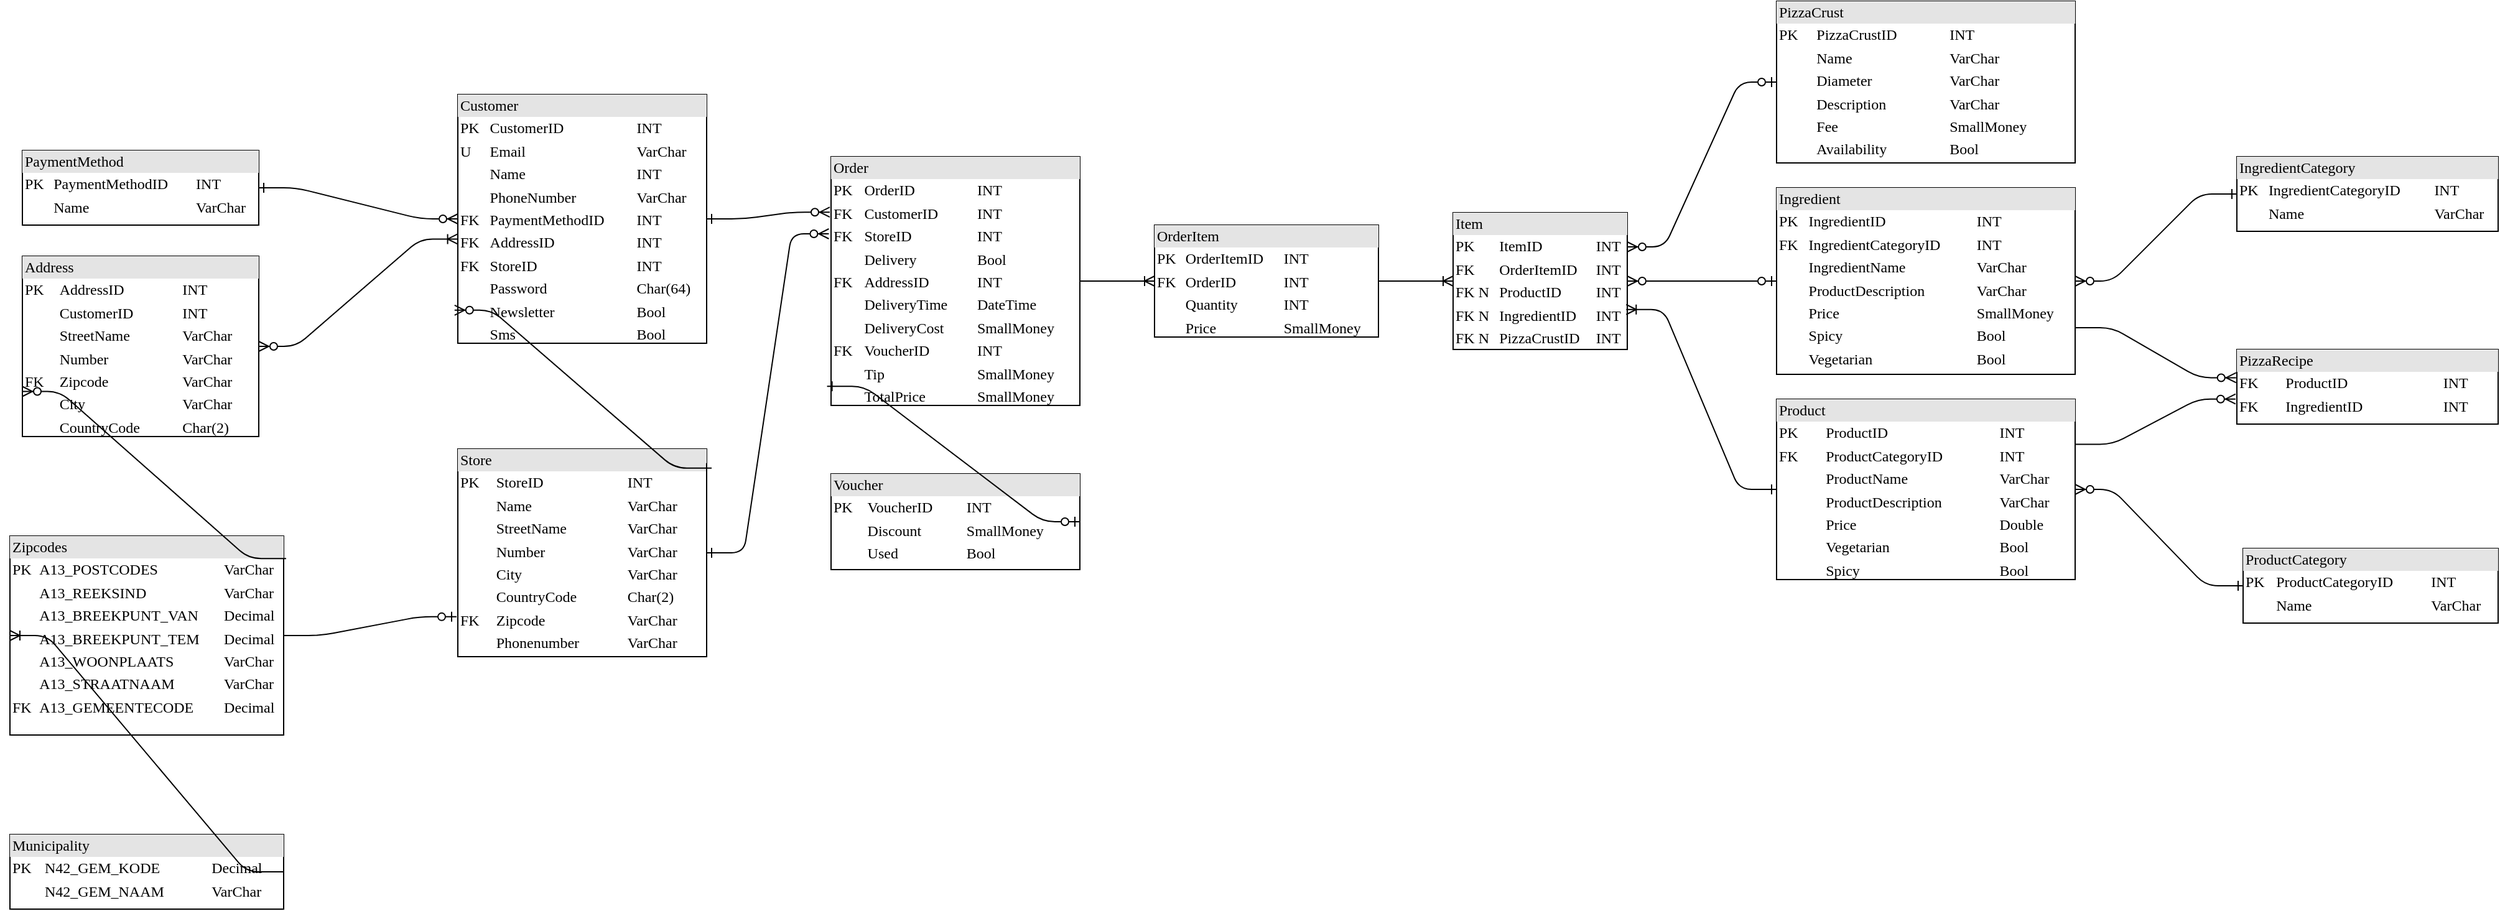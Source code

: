<mxfile version="13.6.9" type="github">
  <diagram name="Page-1" id="2ca16b54-16f6-2749-3443-fa8db7711227">
    <mxGraphModel dx="3162" dy="2004" grid="1" gridSize="10" guides="1" tooltips="1" connect="1" arrows="1" fold="1" page="1" pageScale="1" pageWidth="1100" pageHeight="850" background="#ffffff" math="0" shadow="0">
      <root>
        <mxCell id="0" />
        <mxCell id="1" parent="0" />
        <mxCell id="2ed32ef02a7f4228-2" value="&lt;div style=&quot;box-sizing: border-box ; width: 100% ; background: #e4e4e4 ; padding: 2px&quot;&gt;Product&lt;br&gt;&lt;/div&gt;&lt;table style=&quot;width: 100% ; font-size: 1em&quot; cellspacing=&quot;0&quot; cellpadding=&quot;2&quot;&gt;&lt;tbody&gt;&lt;tr&gt;&lt;td&gt;PK&amp;nbsp;&lt;/td&gt;&lt;td&gt;&lt;br&gt;&lt;/td&gt;&lt;td&gt;ProductID&lt;/td&gt;&lt;td&gt;INT&lt;br&gt;&lt;/td&gt;&lt;/tr&gt;&lt;tr&gt;&lt;td&gt;FK&lt;/td&gt;&lt;td&gt;&lt;br&gt;&lt;/td&gt;&lt;td&gt;ProductCategoryID&lt;br&gt;&lt;/td&gt;&lt;td&gt;INT&lt;/td&gt;&lt;/tr&gt;&lt;tr&gt;&lt;td&gt;&lt;br&gt;&lt;/td&gt;&lt;td&gt;&lt;br&gt;&lt;/td&gt;&lt;td&gt;ProductName&lt;br&gt;&lt;/td&gt;&lt;td&gt;VarChar&lt;br&gt;&lt;/td&gt;&lt;/tr&gt;&lt;tr&gt;&lt;td&gt;&lt;br&gt;&lt;/td&gt;&lt;td&gt;&lt;br&gt;&lt;/td&gt;&lt;td&gt;ProductDescription&lt;br&gt;&lt;/td&gt;&lt;td&gt;VarChar&lt;br&gt;&lt;/td&gt;&lt;/tr&gt;&lt;tr&gt;&lt;td&gt;&lt;br&gt;&lt;/td&gt;&lt;td&gt;&lt;br&gt;&lt;/td&gt;&lt;td&gt;Price&lt;br&gt;&lt;/td&gt;&lt;td&gt;Double&lt;/td&gt;&lt;/tr&gt;&lt;tr&gt;&lt;td&gt;&lt;br&gt;&lt;/td&gt;&lt;td&gt;&lt;br&gt;&lt;/td&gt;&lt;td&gt;Vegetarian&lt;br&gt;&lt;/td&gt;&lt;td&gt;Bool&lt;/td&gt;&lt;/tr&gt;&lt;tr&gt;&lt;td&gt;&lt;br&gt;&lt;/td&gt;&lt;td&gt;&lt;br&gt;&lt;/td&gt;&lt;td&gt;Spicy&lt;br&gt;&lt;/td&gt;&lt;td&gt;Bool&lt;br&gt;&lt;/td&gt;&lt;/tr&gt;&lt;/tbody&gt;&lt;/table&gt;" style="verticalAlign=top;align=left;overflow=fill;html=1;rounded=0;shadow=0;comic=0;labelBackgroundColor=none;strokeWidth=1;fontFamily=Verdana;fontSize=12" parent="1" vertex="1">
          <mxGeometry x="440" y="250" width="240" height="145" as="geometry" />
        </mxCell>
        <mxCell id="2ed32ef02a7f4228-3" value="&lt;div style=&quot;box-sizing: border-box ; width: 100% ; background: #e4e4e4 ; padding: 2px&quot;&gt;PizzaCrust&lt;br&gt;&lt;/div&gt;&lt;table style=&quot;width: 100% ; font-size: 1em&quot; cellspacing=&quot;0&quot; cellpadding=&quot;2&quot;&gt;&lt;tbody&gt;&lt;tr&gt;&lt;td&gt;PK&lt;/td&gt;&lt;td&gt;PizzaCrustID&lt;/td&gt;&lt;td&gt;INT&lt;/td&gt;&lt;/tr&gt;&lt;tr&gt;&lt;td&gt;&lt;br&gt;&lt;/td&gt;&lt;td&gt;Name&lt;br&gt;&lt;/td&gt;&lt;td&gt;VarChar&lt;/td&gt;&lt;/tr&gt;&lt;tr&gt;&lt;td&gt;&lt;br&gt;&lt;/td&gt;&lt;td&gt;Diameter&lt;br&gt;&lt;/td&gt;&lt;td&gt;VarChar&lt;/td&gt;&lt;/tr&gt;&lt;tr&gt;&lt;td&gt;&lt;br&gt;&lt;/td&gt;&lt;td&gt;Description&lt;br&gt;&lt;/td&gt;&lt;td&gt;VarChar&lt;/td&gt;&lt;/tr&gt;&lt;tr&gt;&lt;td&gt;&lt;br&gt;&lt;/td&gt;&lt;td&gt;Fee&lt;br&gt;&lt;/td&gt;&lt;td&gt;SmallMoney&lt;/td&gt;&lt;/tr&gt;&lt;tr&gt;&lt;td&gt;&lt;br&gt;&lt;/td&gt;&lt;td&gt;Availability&lt;br&gt;&lt;/td&gt;&lt;td&gt;Bool&lt;/td&gt;&lt;/tr&gt;&lt;/tbody&gt;&lt;/table&gt;" style="verticalAlign=top;align=left;overflow=fill;html=1;rounded=0;shadow=0;comic=0;labelBackgroundColor=none;strokeWidth=1;fontFamily=Verdana;fontSize=12" parent="1" vertex="1">
          <mxGeometry x="440" y="-70" width="240" height="130" as="geometry" />
        </mxCell>
        <mxCell id="2ed32ef02a7f4228-5" value="&lt;div style=&quot;box-sizing: border-box ; width: 100% ; background: #e4e4e4 ; padding: 2px&quot;&gt;Store&lt;br&gt;&lt;/div&gt;&lt;table style=&quot;width: 100% ; font-size: 1em&quot; cellspacing=&quot;0&quot; cellpadding=&quot;2&quot;&gt;&lt;tbody&gt;&lt;tr&gt;&lt;td&gt;PK&lt;/td&gt;&lt;td&gt;StoreID&lt;br&gt;&lt;/td&gt;&lt;td&gt;INT&lt;/td&gt;&lt;/tr&gt;&lt;tr&gt;&lt;td&gt;&lt;br&gt;&lt;/td&gt;&lt;td&gt;Name&lt;br&gt;&lt;/td&gt;&lt;td&gt;VarChar&lt;/td&gt;&lt;/tr&gt;&lt;tr&gt;&lt;td&gt;&lt;br&gt;&lt;/td&gt;&lt;td&gt;StreetName&lt;br&gt;&lt;/td&gt;&lt;td&gt;VarChar&lt;/td&gt;&lt;/tr&gt;&lt;tr&gt;&lt;td&gt;&lt;br&gt;&lt;/td&gt;&lt;td&gt;Number&lt;br&gt;&lt;/td&gt;&lt;td&gt;VarChar&lt;/td&gt;&lt;/tr&gt;&lt;tr&gt;&lt;td&gt;&lt;br&gt;&lt;/td&gt;&lt;td&gt;City&lt;br&gt;&lt;/td&gt;&lt;td&gt;VarChar&lt;/td&gt;&lt;/tr&gt;&lt;tr&gt;&lt;td&gt;&lt;br&gt;&lt;/td&gt;&lt;td&gt;CountryCode&lt;br&gt;&lt;/td&gt;&lt;td&gt;Char(2)&lt;/td&gt;&lt;/tr&gt;&lt;tr&gt;&lt;td&gt;FK&lt;/td&gt;&lt;td&gt;Zipcode&lt;br&gt;&lt;/td&gt;&lt;td&gt;VarChar&lt;/td&gt;&lt;/tr&gt;&lt;tr&gt;&lt;td&gt;&lt;br&gt;&lt;/td&gt;&lt;td&gt;Phonenumber&lt;br&gt;&lt;/td&gt;&lt;td&gt;VarChar&lt;/td&gt;&lt;/tr&gt;&lt;/tbody&gt;&lt;/table&gt;" style="verticalAlign=top;align=left;overflow=fill;html=1;rounded=0;shadow=0;comic=0;labelBackgroundColor=none;strokeWidth=1;fontFamily=Verdana;fontSize=12" parent="1" vertex="1">
          <mxGeometry x="-620" y="290" width="200" height="167" as="geometry" />
        </mxCell>
        <mxCell id="2ed32ef02a7f4228-8" value="&lt;div style=&quot;box-sizing: border-box ; width: 100% ; background: #e4e4e4 ; padding: 2px&quot;&gt;Ingredient&lt;br&gt;&lt;/div&gt;&lt;table style=&quot;width: 100% ; font-size: 1em&quot; cellspacing=&quot;0&quot; cellpadding=&quot;2&quot;&gt;&lt;tbody&gt;&lt;tr&gt;&lt;td&gt;PK&lt;/td&gt;&lt;td&gt;IngredientID&lt;/td&gt;&lt;td&gt;INT&lt;/td&gt;&lt;/tr&gt;&lt;tr&gt;&lt;td&gt;FK&lt;/td&gt;&lt;td&gt;IngredientCategoryID&lt;br&gt;&lt;/td&gt;&lt;td&gt;INT&lt;/td&gt;&lt;/tr&gt;&lt;tr&gt;&lt;td&gt;&lt;br&gt;&lt;/td&gt;&lt;td&gt;IngredientName&lt;br&gt;&lt;/td&gt;&lt;td&gt;VarChar&lt;/td&gt;&lt;/tr&gt;&lt;tr&gt;&lt;td&gt;&lt;br&gt;&lt;/td&gt;&lt;td&gt;ProductDescription&lt;br&gt;&lt;/td&gt;&lt;td&gt;VarChar&lt;/td&gt;&lt;/tr&gt;&lt;tr&gt;&lt;td&gt;&lt;br&gt;&lt;/td&gt;&lt;td&gt;Price&lt;br&gt;&lt;/td&gt;&lt;td&gt;SmallMoney&lt;/td&gt;&lt;/tr&gt;&lt;tr&gt;&lt;td&gt;&lt;br&gt;&lt;/td&gt;&lt;td&gt;Spicy&lt;br&gt;&lt;/td&gt;&lt;td&gt;Bool&lt;/td&gt;&lt;/tr&gt;&lt;tr&gt;&lt;td&gt;&lt;br&gt;&lt;/td&gt;&lt;td&gt;Vegetarian&lt;br&gt;&lt;/td&gt;&lt;td&gt;Bool&lt;/td&gt;&lt;/tr&gt;&lt;tr&gt;&lt;td&gt;&lt;br&gt;&lt;/td&gt;&lt;td&gt;&lt;br&gt;&lt;/td&gt;&lt;td&gt;&lt;br&gt;&lt;/td&gt;&lt;/tr&gt;&lt;tr&gt;&lt;td&gt;&lt;br&gt;&lt;/td&gt;&lt;td&gt;&lt;br&gt;&lt;/td&gt;&lt;td&gt;&lt;br&gt;&lt;/td&gt;&lt;/tr&gt;&lt;tr&gt;&lt;td&gt;&lt;br&gt;&lt;/td&gt;&lt;td&gt;&lt;br&gt;&lt;/td&gt;&lt;td&gt;&lt;br&gt;&lt;/td&gt;&lt;/tr&gt;&lt;/tbody&gt;&lt;/table&gt;" style="verticalAlign=top;align=left;overflow=fill;html=1;rounded=0;shadow=0;comic=0;labelBackgroundColor=none;strokeWidth=1;fontFamily=Verdana;fontSize=12" parent="1" vertex="1">
          <mxGeometry x="440" y="80" width="240" height="150" as="geometry" />
        </mxCell>
        <mxCell id="2ed32ef02a7f4228-10" value="&lt;div style=&quot;box-sizing: border-box ; width: 100% ; background: #e4e4e4 ; padding: 2px&quot;&gt;Zipcodes&lt;br&gt;&lt;/div&gt;&lt;table style=&quot;width: 100% ; font-size: 1em&quot; cellspacing=&quot;0&quot; cellpadding=&quot;2&quot;&gt;&lt;tbody&gt;&lt;tr&gt;&lt;td&gt;PK&lt;/td&gt;&lt;td&gt;A13_POSTCODES&lt;br&gt;&lt;/td&gt;&lt;td&gt;VarChar&lt;/td&gt;&lt;/tr&gt;&lt;tr&gt;&lt;td&gt;&lt;br&gt;&lt;/td&gt;&lt;td&gt;A13_REEKSIND&lt;br&gt;&lt;/td&gt;&lt;td&gt;VarChar&lt;br&gt;&lt;/td&gt;&lt;/tr&gt;&lt;tr&gt;&lt;td&gt;&lt;br&gt;&lt;/td&gt;&lt;td&gt;A13_BREEKPUNT_VAN&lt;br&gt;&lt;/td&gt;&lt;td&gt;Decimal&lt;br&gt;&lt;/td&gt;&lt;/tr&gt;&lt;tr&gt;&lt;td&gt;&lt;br&gt;&lt;/td&gt;&lt;td&gt;A13_BREEKPUNT_TEM&lt;br&gt;&lt;/td&gt;&lt;td&gt;Decimal&lt;br&gt;&lt;/td&gt;&lt;/tr&gt;&lt;tr&gt;&lt;td&gt;&lt;br&gt;&lt;/td&gt;&lt;td&gt;A13_WOONPLAATS&lt;br&gt;&lt;/td&gt;&lt;td&gt;VarChar&lt;br&gt;&lt;/td&gt;&lt;/tr&gt;&lt;tr&gt;&lt;td&gt;&lt;br&gt;&lt;/td&gt;&lt;td&gt;A13_STRAATNAAM&lt;br&gt;&lt;/td&gt;&lt;td&gt;VarChar&lt;br&gt;&lt;/td&gt;&lt;/tr&gt;&lt;tr&gt;&lt;td&gt;FK&lt;/td&gt;&lt;td&gt;A13_GEMEENTECODE&lt;br&gt;&lt;/td&gt;&lt;td&gt;Decimal&lt;/td&gt;&lt;/tr&gt;&lt;tr&gt;&lt;td&gt;&lt;br&gt;&lt;/td&gt;&lt;td&gt;&lt;br&gt;&lt;/td&gt;&lt;td&gt;&lt;br&gt;&lt;/td&gt;&lt;/tr&gt;&lt;tr&gt;&lt;td&gt;&lt;br&gt;&lt;/td&gt;&lt;td&gt;&lt;br&gt;&lt;/td&gt;&lt;td&gt;&lt;br&gt;&lt;/td&gt;&lt;/tr&gt;&lt;tr&gt;&lt;td&gt;&lt;br&gt;&lt;/td&gt;&lt;td&gt;&lt;br&gt;&lt;/td&gt;&lt;td&gt;&lt;br&gt;&lt;/td&gt;&lt;/tr&gt;&lt;tr&gt;&lt;td&gt;&lt;br&gt;&lt;/td&gt;&lt;td&gt;&lt;br&gt;&lt;/td&gt;&lt;td&gt;&lt;br&gt;&lt;/td&gt;&lt;/tr&gt;&lt;tr&gt;&lt;td&gt;&lt;br&gt;&lt;/td&gt;&lt;td&gt;&lt;br&gt;&lt;/td&gt;&lt;td&gt;&lt;br&gt;&lt;/td&gt;&lt;/tr&gt;&lt;/tbody&gt;&lt;/table&gt;" style="verticalAlign=top;align=left;overflow=fill;html=1;rounded=0;shadow=0;comic=0;labelBackgroundColor=none;strokeWidth=1;fontFamily=Verdana;fontSize=12" parent="1" vertex="1">
          <mxGeometry x="-980" y="360" width="220" height="160" as="geometry" />
        </mxCell>
        <mxCell id="2ed32ef02a7f4228-11" value="&lt;div style=&quot;box-sizing: border-box ; width: 100% ; background: #e4e4e4 ; padding: 2px&quot;&gt;Municipality&lt;br&gt;&lt;/div&gt;&lt;table style=&quot;width: 100% ; font-size: 1em&quot; cellspacing=&quot;0&quot; cellpadding=&quot;2&quot;&gt;&lt;tbody&gt;&lt;tr&gt;&lt;td&gt;PK&lt;/td&gt;&lt;td&gt;N42_GEM_KODE&lt;br&gt;&lt;/td&gt;&lt;td&gt;Decimal&lt;br&gt;&lt;/td&gt;&lt;/tr&gt;&lt;tr&gt;&lt;td&gt;&lt;br&gt;&lt;/td&gt;&lt;td&gt;N42_GEM_NAAM&lt;br&gt;&lt;/td&gt;&lt;td&gt;VarChar&lt;/td&gt;&lt;/tr&gt;&lt;tr&gt;&lt;td&gt;&lt;br&gt;&lt;/td&gt;&lt;td&gt;&lt;br&gt;&lt;/td&gt;&lt;td&gt;&lt;br&gt;&lt;/td&gt;&lt;/tr&gt;&lt;/tbody&gt;&lt;/table&gt;" style="verticalAlign=top;align=left;overflow=fill;html=1;rounded=0;shadow=0;comic=0;labelBackgroundColor=none;strokeWidth=1;fontFamily=Verdana;fontSize=12" parent="1" vertex="1">
          <mxGeometry x="-980" y="600" width="220" height="60" as="geometry" />
        </mxCell>
        <mxCell id="y2381WITxYUz7QJ1ljLC-3" value="&lt;div style=&quot;box-sizing: border-box ; width: 100% ; background: #e4e4e4 ; padding: 2px&quot;&gt;ProductCategory&lt;br&gt;&lt;/div&gt;&lt;table style=&quot;width: 100% ; font-size: 1em&quot; cellspacing=&quot;0&quot; cellpadding=&quot;2&quot;&gt;&lt;tbody&gt;&lt;tr&gt;&lt;td&gt;PK&lt;/td&gt;&lt;td&gt;ProductCategoryID&lt;br&gt;&lt;/td&gt;&lt;td&gt;INT&lt;/td&gt;&lt;/tr&gt;&lt;tr&gt;&lt;td&gt;&lt;/td&gt;&lt;td&gt;Name&lt;br&gt;&lt;/td&gt;&lt;td&gt;VarChar&lt;/td&gt;&lt;/tr&gt;&lt;/tbody&gt;&lt;/table&gt;" style="verticalAlign=top;align=left;overflow=fill;html=1;rounded=0;shadow=0;comic=0;labelBackgroundColor=none;strokeWidth=1;fontFamily=Verdana;fontSize=12" vertex="1" parent="1">
          <mxGeometry x="815" y="370" width="205" height="60" as="geometry" />
        </mxCell>
        <mxCell id="y2381WITxYUz7QJ1ljLC-4" style="edgeStyle=orthogonalEdgeStyle;rounded=0;orthogonalLoop=1;jettySize=auto;html=1;exitX=0.5;exitY=1;exitDx=0;exitDy=0;" edge="1" parent="1" source="y2381WITxYUz7QJ1ljLC-3" target="y2381WITxYUz7QJ1ljLC-3">
          <mxGeometry relative="1" as="geometry" />
        </mxCell>
        <mxCell id="y2381WITxYUz7QJ1ljLC-5" style="edgeStyle=orthogonalEdgeStyle;rounded=0;orthogonalLoop=1;jettySize=auto;html=1;exitX=0.5;exitY=1;exitDx=0;exitDy=0;" edge="1" parent="1" source="2ed32ef02a7f4228-2" target="2ed32ef02a7f4228-2">
          <mxGeometry relative="1" as="geometry" />
        </mxCell>
        <mxCell id="y2381WITxYUz7QJ1ljLC-6" value="&lt;div style=&quot;box-sizing: border-box ; width: 100% ; background: #e4e4e4 ; padding: 2px&quot;&gt;IngredientCategory&lt;br&gt;&lt;/div&gt;&lt;table style=&quot;width: 100% ; font-size: 1em&quot; cellspacing=&quot;0&quot; cellpadding=&quot;2&quot;&gt;&lt;tbody&gt;&lt;tr&gt;&lt;td&gt;PK&lt;/td&gt;&lt;td&gt;IngredientCategoryID&lt;br&gt;&lt;/td&gt;&lt;td&gt;INT&lt;/td&gt;&lt;/tr&gt;&lt;tr&gt;&lt;td&gt;&lt;br&gt;&lt;/td&gt;&lt;td&gt;Name&lt;br&gt;&lt;/td&gt;&lt;td&gt;VarChar&lt;/td&gt;&lt;/tr&gt;&lt;/tbody&gt;&lt;/table&gt;" style="verticalAlign=top;align=left;overflow=fill;html=1;rounded=0;shadow=0;comic=0;labelBackgroundColor=none;strokeWidth=1;fontFamily=Verdana;fontSize=12" vertex="1" parent="1">
          <mxGeometry x="810" y="55" width="210" height="60" as="geometry" />
        </mxCell>
        <mxCell id="y2381WITxYUz7QJ1ljLC-7" value="&lt;div style=&quot;box-sizing: border-box ; width: 100% ; background: #e4e4e4 ; padding: 2px&quot;&gt;PizzaRecipe&lt;br&gt;&lt;/div&gt;&lt;table style=&quot;width: 100% ; font-size: 1em&quot; cellspacing=&quot;0&quot; cellpadding=&quot;2&quot;&gt;&lt;tbody&gt;&lt;tr&gt;&lt;td&gt;FK&lt;/td&gt;&lt;td&gt;ProductID&lt;br&gt;&lt;/td&gt;&lt;td&gt;INT&lt;/td&gt;&lt;/tr&gt;&lt;tr&gt;&lt;td&gt;FK&lt;/td&gt;&lt;td&gt;IngredientID&lt;br&gt;&lt;/td&gt;&lt;td&gt;INT&lt;/td&gt;&lt;/tr&gt;&lt;/tbody&gt;&lt;/table&gt;" style="verticalAlign=top;align=left;overflow=fill;html=1;rounded=0;shadow=0;comic=0;labelBackgroundColor=none;strokeWidth=1;fontFamily=Verdana;fontSize=12" vertex="1" parent="1">
          <mxGeometry x="810" y="210" width="210" height="60" as="geometry" />
        </mxCell>
        <mxCell id="y2381WITxYUz7QJ1ljLC-9" value="&lt;div style=&quot;box-sizing: border-box ; width: 100% ; background: #e4e4e4 ; padding: 2px&quot;&gt;OrderItem&lt;br&gt;&lt;/div&gt;&lt;table style=&quot;width: 100% ; font-size: 1em&quot; cellspacing=&quot;0&quot; cellpadding=&quot;2&quot;&gt;&lt;tbody&gt;&lt;tr&gt;&lt;td&gt;PK&lt;/td&gt;&lt;td&gt;OrderItemID&lt;/td&gt;&lt;td&gt;INT&lt;/td&gt;&lt;/tr&gt;&lt;tr&gt;&lt;td&gt;FK&lt;/td&gt;&lt;td&gt;OrderID&lt;br&gt;&lt;/td&gt;&lt;td&gt;INT&lt;/td&gt;&lt;/tr&gt;&lt;tr&gt;&lt;td&gt;&lt;br&gt;&lt;/td&gt;&lt;td&gt;Quantity&lt;/td&gt;&lt;td&gt;INT&lt;/td&gt;&lt;/tr&gt;&lt;tr&gt;&lt;td&gt;&lt;br&gt;&lt;/td&gt;&lt;td&gt;Price&lt;/td&gt;&lt;td&gt;SmallMoney&lt;/td&gt;&lt;/tr&gt;&lt;/tbody&gt;&lt;/table&gt;" style="verticalAlign=top;align=left;overflow=fill;html=1;rounded=0;shadow=0;comic=0;labelBackgroundColor=none;strokeWidth=1;fontFamily=Verdana;fontSize=12" vertex="1" parent="1">
          <mxGeometry x="-60" y="110" width="180" height="90" as="geometry" />
        </mxCell>
        <mxCell id="y2381WITxYUz7QJ1ljLC-11" value="&lt;div style=&quot;box-sizing: border-box ; width: 100% ; background: #e4e4e4 ; padding: 2px&quot;&gt;Order&lt;br&gt;&lt;/div&gt;&lt;table style=&quot;width: 100% ; font-size: 1em&quot; cellspacing=&quot;0&quot; cellpadding=&quot;2&quot;&gt;&lt;tbody&gt;&lt;tr&gt;&lt;td&gt;PK&lt;/td&gt;&lt;td&gt;OrderID&lt;br&gt;&lt;/td&gt;&lt;td&gt;INT&lt;/td&gt;&lt;/tr&gt;&lt;tr&gt;&lt;td&gt;FK&lt;/td&gt;&lt;td&gt;CustomerID&lt;br&gt;&lt;/td&gt;&lt;td&gt;INT&lt;/td&gt;&lt;/tr&gt;&lt;tr&gt;&lt;td&gt;FK&lt;/td&gt;&lt;td&gt;StoreID&lt;/td&gt;&lt;td&gt;INT&lt;/td&gt;&lt;/tr&gt;&lt;tr&gt;&lt;td&gt;&lt;br&gt;&lt;/td&gt;&lt;td&gt;Delivery&lt;/td&gt;&lt;td&gt;Bool&lt;/td&gt;&lt;/tr&gt;&lt;tr&gt;&lt;td&gt;FK&lt;/td&gt;&lt;td&gt;AddressID&lt;/td&gt;&lt;td&gt;INT&lt;/td&gt;&lt;/tr&gt;&lt;tr&gt;&lt;td&gt;&lt;br&gt;&lt;/td&gt;&lt;td&gt;DeliveryTime&lt;/td&gt;&lt;td&gt;DateTime&lt;/td&gt;&lt;/tr&gt;&lt;tr&gt;&lt;td&gt;&lt;br&gt;&lt;/td&gt;&lt;td&gt;DeliveryCost&lt;/td&gt;&lt;td&gt;SmallMoney&lt;/td&gt;&lt;/tr&gt;&lt;tr&gt;&lt;td&gt;FK&lt;/td&gt;&lt;td&gt;VoucherID&lt;/td&gt;&lt;td&gt;INT&lt;/td&gt;&lt;/tr&gt;&lt;tr&gt;&lt;td&gt;&lt;br&gt;&lt;/td&gt;&lt;td&gt;Tip&lt;/td&gt;&lt;td&gt;SmallMoney&lt;br&gt;&lt;/td&gt;&lt;/tr&gt;&lt;tr&gt;&lt;td&gt;&lt;br&gt;&lt;/td&gt;&lt;td&gt;TotalPrice&lt;br&gt;&lt;/td&gt;&lt;td&gt;SmallMoney&lt;br&gt;&lt;/td&gt;&lt;/tr&gt;&lt;/tbody&gt;&lt;/table&gt;" style="verticalAlign=top;align=left;overflow=fill;html=1;rounded=0;shadow=0;comic=0;labelBackgroundColor=none;strokeWidth=1;fontFamily=Verdana;fontSize=12" vertex="1" parent="1">
          <mxGeometry x="-320" y="55" width="200" height="200" as="geometry" />
        </mxCell>
        <mxCell id="y2381WITxYUz7QJ1ljLC-12" value="&lt;div style=&quot;box-sizing: border-box ; width: 100% ; background: #e4e4e4 ; padding: 2px&quot;&gt;Customer&lt;br&gt;&lt;/div&gt;&lt;table style=&quot;width: 100% ; font-size: 1em&quot; cellspacing=&quot;0&quot; cellpadding=&quot;2&quot;&gt;&lt;tbody&gt;&lt;tr&gt;&lt;td&gt;PK&lt;/td&gt;&lt;td&gt;CustomerID&lt;br&gt;&lt;/td&gt;&lt;td&gt;INT&lt;/td&gt;&lt;/tr&gt;&lt;tr&gt;&lt;td&gt;U&lt;/td&gt;&lt;td&gt;Email&lt;br&gt;&lt;/td&gt;&lt;td&gt;VarChar&lt;/td&gt;&lt;/tr&gt;&lt;tr&gt;&lt;td&gt;&lt;br&gt;&lt;/td&gt;&lt;td&gt;Name&lt;/td&gt;&lt;td&gt;INT&lt;/td&gt;&lt;/tr&gt;&lt;tr&gt;&lt;td&gt;&lt;br&gt;&lt;/td&gt;&lt;td&gt;PhoneNumber&lt;/td&gt;&lt;td&gt;VarChar&lt;/td&gt;&lt;/tr&gt;&lt;tr&gt;&lt;td&gt;FK&lt;/td&gt;&lt;td&gt;PaymentMethodID&lt;/td&gt;&lt;td&gt;INT&lt;/td&gt;&lt;/tr&gt;&lt;tr&gt;&lt;td&gt;FK&lt;/td&gt;&lt;td&gt;AddressID&lt;br&gt;&lt;/td&gt;&lt;td&gt;INT&lt;/td&gt;&lt;/tr&gt;&lt;tr&gt;&lt;td&gt;FK&lt;/td&gt;&lt;td&gt;StoreID&lt;/td&gt;&lt;td&gt;INT&lt;/td&gt;&lt;/tr&gt;&lt;tr&gt;&lt;td&gt;&lt;br&gt;&lt;/td&gt;&lt;td&gt;Password&lt;/td&gt;&lt;td&gt;Char(64)&lt;/td&gt;&lt;/tr&gt;&lt;tr&gt;&lt;td&gt;&lt;br&gt;&lt;/td&gt;&lt;td&gt;Newsletter&lt;/td&gt;&lt;td&gt;Bool&lt;/td&gt;&lt;/tr&gt;&lt;tr&gt;&lt;td&gt;&lt;br&gt;&lt;/td&gt;&lt;td&gt;Sms&lt;/td&gt;&lt;td&gt;Bool&lt;/td&gt;&lt;/tr&gt;&lt;/tbody&gt;&lt;/table&gt;" style="verticalAlign=top;align=left;overflow=fill;html=1;rounded=0;shadow=0;comic=0;labelBackgroundColor=none;strokeWidth=1;fontFamily=Verdana;fontSize=12" vertex="1" parent="1">
          <mxGeometry x="-620" y="5" width="200" height="200" as="geometry" />
        </mxCell>
        <mxCell id="y2381WITxYUz7QJ1ljLC-13" value="&lt;div style=&quot;box-sizing: border-box ; width: 100% ; background: #e4e4e4 ; padding: 2px&quot;&gt;PaymentMethod&lt;br&gt;&lt;/div&gt;&lt;table style=&quot;width: 100% ; font-size: 1em&quot; cellspacing=&quot;0&quot; cellpadding=&quot;2&quot;&gt;&lt;tbody&gt;&lt;tr&gt;&lt;td&gt;PK&lt;/td&gt;&lt;td&gt;PaymentMethodID&lt;br&gt;&lt;/td&gt;&lt;td&gt;INT&lt;/td&gt;&lt;/tr&gt;&lt;tr&gt;&lt;td&gt;&lt;br&gt;&lt;/td&gt;&lt;td&gt;Name&lt;br&gt;&lt;/td&gt;&lt;td&gt;VarChar&lt;/td&gt;&lt;/tr&gt;&lt;/tbody&gt;&lt;/table&gt;" style="verticalAlign=top;align=left;overflow=fill;html=1;rounded=0;shadow=0;comic=0;labelBackgroundColor=none;strokeWidth=1;fontFamily=Verdana;fontSize=12" vertex="1" parent="1">
          <mxGeometry x="-970" y="50" width="190" height="60" as="geometry" />
        </mxCell>
        <mxCell id="y2381WITxYUz7QJ1ljLC-15" value="&lt;div style=&quot;box-sizing: border-box ; width: 100% ; background: #e4e4e4 ; padding: 2px&quot;&gt;Address&lt;br&gt;&lt;/div&gt;&lt;table style=&quot;width: 100% ; font-size: 1em&quot; cellspacing=&quot;0&quot; cellpadding=&quot;2&quot;&gt;&lt;tbody&gt;&lt;tr&gt;&lt;td&gt;PK&lt;/td&gt;&lt;td&gt;AddressID&lt;br&gt;&lt;/td&gt;&lt;td&gt;INT&lt;/td&gt;&lt;/tr&gt;&lt;tr&gt;&lt;td&gt;&lt;br&gt;&lt;/td&gt;&lt;td&gt;CustomerID&lt;br&gt;&lt;/td&gt;&lt;td&gt;INT&lt;/td&gt;&lt;/tr&gt;&lt;tr&gt;&lt;td&gt;&lt;br&gt;&lt;/td&gt;&lt;td&gt;StreetName&lt;/td&gt;&lt;td&gt;VarChar&lt;/td&gt;&lt;/tr&gt;&lt;tr&gt;&lt;td&gt;&lt;br&gt;&lt;/td&gt;&lt;td&gt;Number&lt;/td&gt;&lt;td&gt;VarChar&lt;/td&gt;&lt;/tr&gt;&lt;tr&gt;&lt;td&gt;FK&lt;/td&gt;&lt;td&gt;Zipcode&lt;/td&gt;&lt;td&gt;VarChar&lt;/td&gt;&lt;/tr&gt;&lt;tr&gt;&lt;td&gt;&lt;br&gt;&lt;/td&gt;&lt;td&gt;City&lt;/td&gt;&lt;td&gt;VarChar&lt;/td&gt;&lt;/tr&gt;&lt;tr&gt;&lt;td&gt;&lt;br&gt;&lt;/td&gt;&lt;td&gt;CountryCode&lt;/td&gt;&lt;td&gt;Char(2)&lt;/td&gt;&lt;/tr&gt;&lt;/tbody&gt;&lt;/table&gt;" style="verticalAlign=top;align=left;overflow=fill;html=1;rounded=0;shadow=0;comic=0;labelBackgroundColor=none;strokeWidth=1;fontFamily=Verdana;fontSize=12" vertex="1" parent="1">
          <mxGeometry x="-970" y="135" width="190" height="145" as="geometry" />
        </mxCell>
        <mxCell id="y2381WITxYUz7QJ1ljLC-16" value="&lt;div style=&quot;box-sizing: border-box ; width: 100% ; background: #e4e4e4 ; padding: 2px&quot;&gt;Voucher&lt;br&gt;&lt;/div&gt;&lt;table style=&quot;width: 100% ; font-size: 1em&quot; cellspacing=&quot;0&quot; cellpadding=&quot;2&quot;&gt;&lt;tbody&gt;&lt;tr&gt;&lt;td&gt;PK&lt;/td&gt;&lt;td&gt;VoucherID&lt;br&gt;&lt;/td&gt;&lt;td&gt;INT&lt;br&gt;&lt;/td&gt;&lt;/tr&gt;&lt;tr&gt;&lt;td&gt;&lt;br&gt;&lt;/td&gt;&lt;td&gt;Discount&lt;/td&gt;&lt;td&gt;SmallMoney&lt;/td&gt;&lt;/tr&gt;&lt;tr&gt;&lt;td&gt;&lt;br&gt;&lt;/td&gt;&lt;td&gt;Used&lt;br&gt;&lt;/td&gt;&lt;td&gt;Bool&lt;/td&gt;&lt;/tr&gt;&lt;/tbody&gt;&lt;/table&gt;" style="verticalAlign=top;align=left;overflow=fill;html=1;rounded=0;shadow=0;comic=0;labelBackgroundColor=none;strokeWidth=1;fontFamily=Verdana;fontSize=12" vertex="1" parent="1">
          <mxGeometry x="-320" y="310" width="200" height="77" as="geometry" />
        </mxCell>
        <mxCell id="y2381WITxYUz7QJ1ljLC-17" value="&lt;div style=&quot;box-sizing: border-box ; width: 100% ; background: #e4e4e4 ; padding: 2px&quot;&gt;Item&lt;br&gt;&lt;/div&gt;&lt;table style=&quot;width: 100% ; font-size: 1em&quot; cellspacing=&quot;0&quot; cellpadding=&quot;2&quot;&gt;&lt;tbody&gt;&lt;tr&gt;&lt;td&gt;PK&lt;/td&gt;&lt;td&gt;ItemID&lt;/td&gt;&lt;td&gt;INT&lt;/td&gt;&lt;/tr&gt;&lt;tr&gt;&lt;td&gt;FK&lt;/td&gt;&lt;td&gt;OrderItemID&lt;br&gt;&lt;/td&gt;&lt;td&gt;INT&lt;/td&gt;&lt;/tr&gt;&lt;tr&gt;&lt;td&gt;FK N&lt;/td&gt;&lt;td&gt;ProductID&lt;/td&gt;&lt;td&gt;INT&lt;/td&gt;&lt;/tr&gt;&lt;tr&gt;&lt;td&gt;FK N&lt;/td&gt;&lt;td&gt;IngredientID&lt;/td&gt;&lt;td&gt;INT&lt;/td&gt;&lt;/tr&gt;&lt;tr&gt;&lt;td&gt;FK N&lt;/td&gt;&lt;td&gt;PizzaCrustID&lt;/td&gt;&lt;td&gt;INT&lt;/td&gt;&lt;/tr&gt;&lt;/tbody&gt;&lt;/table&gt;" style="verticalAlign=top;align=left;overflow=fill;html=1;rounded=0;shadow=0;comic=0;labelBackgroundColor=none;strokeWidth=1;fontFamily=Verdana;fontSize=12" vertex="1" parent="1">
          <mxGeometry x="180" y="100" width="140" height="110" as="geometry" />
        </mxCell>
        <mxCell id="y2381WITxYUz7QJ1ljLC-18" style="edgeStyle=orthogonalEdgeStyle;rounded=0;orthogonalLoop=1;jettySize=auto;html=1;exitX=0.5;exitY=1;exitDx=0;exitDy=0;" edge="1" parent="1" source="y2381WITxYUz7QJ1ljLC-7" target="y2381WITxYUz7QJ1ljLC-7">
          <mxGeometry relative="1" as="geometry" />
        </mxCell>
        <mxCell id="y2381WITxYUz7QJ1ljLC-19" value="" style="edgeStyle=entityRelationEdgeStyle;fontSize=12;html=1;endArrow=ERoneToMany;endFill=0;exitX=1;exitY=0.5;exitDx=0;exitDy=0;entryX=0;entryY=0.5;entryDx=0;entryDy=0;" edge="1" parent="1" source="y2381WITxYUz7QJ1ljLC-11" target="y2381WITxYUz7QJ1ljLC-9">
          <mxGeometry width="100" height="100" relative="1" as="geometry">
            <mxPoint x="-40" y="360" as="sourcePoint" />
            <mxPoint x="60" y="260" as="targetPoint" />
          </mxGeometry>
        </mxCell>
        <mxCell id="y2381WITxYUz7QJ1ljLC-21" value="" style="edgeStyle=entityRelationEdgeStyle;fontSize=12;html=1;endArrow=ERone;endFill=0;startArrow=ERzeroToMany;startFill=1;entryX=0;entryY=0.5;entryDx=0;entryDy=0;exitX=1;exitY=0.5;exitDx=0;exitDy=0;" edge="1" parent="1" source="2ed32ef02a7f4228-8" target="y2381WITxYUz7QJ1ljLC-6">
          <mxGeometry width="100" height="100" relative="1" as="geometry">
            <mxPoint x="690" y="239" as="sourcePoint" />
            <mxPoint x="780" y="239" as="targetPoint" />
          </mxGeometry>
        </mxCell>
        <mxCell id="y2381WITxYUz7QJ1ljLC-22" value="" style="edgeStyle=entityRelationEdgeStyle;fontSize=12;html=1;endArrow=ERoneToMany;endFill=0;exitX=1;exitY=0.5;exitDx=0;exitDy=0;" edge="1" parent="1" source="y2381WITxYUz7QJ1ljLC-9" target="y2381WITxYUz7QJ1ljLC-17">
          <mxGeometry width="100" height="100" relative="1" as="geometry">
            <mxPoint x="240" y="240" as="sourcePoint" />
            <mxPoint x="300" y="240" as="targetPoint" />
          </mxGeometry>
        </mxCell>
        <mxCell id="y2381WITxYUz7QJ1ljLC-23" value="" style="edgeStyle=entityRelationEdgeStyle;fontSize=12;html=1;endArrow=ERzeroToOne;endFill=1;entryX=0;entryY=0.5;entryDx=0;entryDy=0;exitX=1;exitY=0.25;exitDx=0;exitDy=0;startArrow=ERzeroToMany;startFill=1;" edge="1" parent="1" source="y2381WITxYUz7QJ1ljLC-17" target="2ed32ef02a7f4228-3">
          <mxGeometry width="100" height="100" relative="1" as="geometry">
            <mxPoint x="323" y="130" as="sourcePoint" />
            <mxPoint x="410" y="240" as="targetPoint" />
          </mxGeometry>
        </mxCell>
        <mxCell id="y2381WITxYUz7QJ1ljLC-24" value="" style="edgeStyle=entityRelationEdgeStyle;fontSize=12;html=1;endArrow=ERzeroToOne;endFill=1;exitX=1;exitY=0.5;exitDx=0;exitDy=0;entryX=0;entryY=0.5;entryDx=0;entryDy=0;startArrow=ERzeroToMany;startFill=1;" edge="1" parent="1" source="y2381WITxYUz7QJ1ljLC-17" target="2ed32ef02a7f4228-8">
          <mxGeometry width="100" height="100" relative="1" as="geometry">
            <mxPoint x="340" y="240" as="sourcePoint" />
            <mxPoint x="400" y="240" as="targetPoint" />
          </mxGeometry>
        </mxCell>
        <mxCell id="y2381WITxYUz7QJ1ljLC-25" value="" style="edgeStyle=entityRelationEdgeStyle;fontSize=12;html=1;endArrow=ERone;endFill=0;exitX=0.994;exitY=0.708;exitDx=0;exitDy=0;entryX=0;entryY=0.5;entryDx=0;entryDy=0;exitPerimeter=0;startArrow=ERoneToMany;startFill=0;" edge="1" parent="1" source="y2381WITxYUz7QJ1ljLC-17" target="2ed32ef02a7f4228-2">
          <mxGeometry width="100" height="100" relative="1" as="geometry">
            <mxPoint x="350" y="270" as="sourcePoint" />
            <mxPoint x="410" y="270" as="targetPoint" />
          </mxGeometry>
        </mxCell>
        <mxCell id="y2381WITxYUz7QJ1ljLC-26" value="" style="edgeStyle=entityRelationEdgeStyle;fontSize=12;html=1;endArrow=ERzeroToMany;endFill=1;exitX=1;exitY=0.5;exitDx=0;exitDy=0;entryX=-0.005;entryY=0.223;entryDx=0;entryDy=0;entryPerimeter=0;startArrow=ERone;startFill=0;" edge="1" parent="1" source="y2381WITxYUz7QJ1ljLC-12" target="y2381WITxYUz7QJ1ljLC-11">
          <mxGeometry width="100" height="100" relative="1" as="geometry">
            <mxPoint x="-400" y="130" as="sourcePoint" />
            <mxPoint x="-340" y="130" as="targetPoint" />
          </mxGeometry>
        </mxCell>
        <mxCell id="y2381WITxYUz7QJ1ljLC-27" value="" style="edgeStyle=entityRelationEdgeStyle;fontSize=12;html=1;endArrow=ERzeroToMany;endFill=1;exitX=1;exitY=0.5;exitDx=0;exitDy=0;entryX=-0.009;entryY=0.31;entryDx=0;entryDy=0;entryPerimeter=0;startArrow=ERone;startFill=0;" edge="1" parent="1" source="2ed32ef02a7f4228-5" target="y2381WITxYUz7QJ1ljLC-11">
          <mxGeometry width="100" height="100" relative="1" as="geometry">
            <mxPoint x="-370" y="310" as="sourcePoint" />
            <mxPoint x="-270" y="310" as="targetPoint" />
          </mxGeometry>
        </mxCell>
        <mxCell id="y2381WITxYUz7QJ1ljLC-28" value="" style="edgeStyle=entityRelationEdgeStyle;fontSize=12;html=1;endArrow=ERzeroToMany;endFill=1;exitX=1;exitY=0.5;exitDx=0;exitDy=0;entryX=0;entryY=0.5;entryDx=0;entryDy=0;startArrow=ERone;startFill=0;" edge="1" parent="1" source="y2381WITxYUz7QJ1ljLC-13" target="y2381WITxYUz7QJ1ljLC-12">
          <mxGeometry width="100" height="100" relative="1" as="geometry">
            <mxPoint x="-760" y="80" as="sourcePoint" />
            <mxPoint x="-660" y="80" as="targetPoint" />
          </mxGeometry>
        </mxCell>
        <mxCell id="y2381WITxYUz7QJ1ljLC-29" value="" style="edgeStyle=entityRelationEdgeStyle;fontSize=12;html=1;endArrow=ERoneToMany;endFill=0;exitX=1;exitY=0.5;exitDx=0;exitDy=0;entryX=-0.001;entryY=0.581;entryDx=0;entryDy=0;entryPerimeter=0;startArrow=ERzeroToMany;startFill=1;" edge="1" parent="1" source="y2381WITxYUz7QJ1ljLC-15" target="y2381WITxYUz7QJ1ljLC-12">
          <mxGeometry width="100" height="100" relative="1" as="geometry">
            <mxPoint x="-740" y="200" as="sourcePoint" />
            <mxPoint x="-640" y="200" as="targetPoint" />
          </mxGeometry>
        </mxCell>
        <mxCell id="y2381WITxYUz7QJ1ljLC-31" value="" style="edgeStyle=entityRelationEdgeStyle;fontSize=12;html=1;endArrow=ERone;endFill=0;startArrow=ERzeroToMany;startFill=1;entryX=0;entryY=0.5;entryDx=0;entryDy=0;exitX=1;exitY=0.5;exitDx=0;exitDy=0;" edge="1" parent="1" source="2ed32ef02a7f4228-2" target="y2381WITxYUz7QJ1ljLC-3">
          <mxGeometry width="100" height="100" relative="1" as="geometry">
            <mxPoint x="660" y="255" as="sourcePoint" />
            <mxPoint x="770" y="265" as="targetPoint" />
          </mxGeometry>
        </mxCell>
        <mxCell id="y2381WITxYUz7QJ1ljLC-32" value="" style="edgeStyle=entityRelationEdgeStyle;fontSize=12;html=1;endArrow=ERzeroToMany;endFill=1;startArrow=none;startFill=0;exitX=1;exitY=0.75;exitDx=0;exitDy=0;entryX=-0.003;entryY=0.379;entryDx=0;entryDy=0;entryPerimeter=0;" edge="1" parent="1" source="2ed32ef02a7f4228-8" target="y2381WITxYUz7QJ1ljLC-7">
          <mxGeometry width="100" height="100" relative="1" as="geometry">
            <mxPoint x="670" y="165" as="sourcePoint" />
            <mxPoint x="730" y="95" as="targetPoint" />
          </mxGeometry>
        </mxCell>
        <mxCell id="y2381WITxYUz7QJ1ljLC-33" value="" style="edgeStyle=entityRelationEdgeStyle;fontSize=12;html=1;endArrow=ERzeroToMany;endFill=1;startArrow=none;startFill=0;entryX=-0.005;entryY=0.664;entryDx=0;entryDy=0;exitX=1;exitY=0.25;exitDx=0;exitDy=0;entryPerimeter=0;" edge="1" parent="1" source="2ed32ef02a7f4228-2" target="y2381WITxYUz7QJ1ljLC-7">
          <mxGeometry width="100" height="100" relative="1" as="geometry">
            <mxPoint x="680" y="175" as="sourcePoint" />
            <mxPoint x="740" y="105" as="targetPoint" />
          </mxGeometry>
        </mxCell>
        <mxCell id="y2381WITxYUz7QJ1ljLC-34" value="" style="edgeStyle=entityRelationEdgeStyle;fontSize=12;html=1;endArrow=ERzeroToMany;endFill=1;exitX=1.02;exitY=0.092;exitDx=0;exitDy=0;entryX=-0.013;entryY=0.867;entryDx=0;entryDy=0;entryPerimeter=0;exitPerimeter=0;startArrow=ERone;startFill=0;" edge="1" parent="1" source="2ed32ef02a7f4228-5" target="y2381WITxYUz7QJ1ljLC-12">
          <mxGeometry width="100" height="100" relative="1" as="geometry">
            <mxPoint x="-770" y="460" as="sourcePoint" />
            <mxPoint x="-670" y="360" as="targetPoint" />
          </mxGeometry>
        </mxCell>
        <mxCell id="y2381WITxYUz7QJ1ljLC-35" value="" style="edgeStyle=entityRelationEdgeStyle;fontSize=12;html=1;endArrow=ERone;endFill=0;exitX=1;exitY=0.5;exitDx=0;exitDy=0;entryX=-0.016;entryY=0.923;entryDx=0;entryDy=0;entryPerimeter=0;startArrow=ERzeroToOne;startFill=1;" edge="1" parent="1" source="y2381WITxYUz7QJ1ljLC-16" target="y2381WITxYUz7QJ1ljLC-11">
          <mxGeometry width="100" height="100" relative="1" as="geometry">
            <mxPoint x="-280" y="270" as="sourcePoint" />
            <mxPoint x="-80" y="310" as="targetPoint" />
          </mxGeometry>
        </mxCell>
        <mxCell id="y2381WITxYUz7QJ1ljLC-36" value="" style="edgeStyle=entityRelationEdgeStyle;fontSize=12;html=1;endArrow=ERoneToMany;endFill=0;entryX=0;entryY=0.5;entryDx=0;entryDy=0;exitX=1;exitY=0.5;exitDx=0;exitDy=0;" edge="1" parent="1" source="2ed32ef02a7f4228-11" target="2ed32ef02a7f4228-10">
          <mxGeometry width="100" height="100" relative="1" as="geometry">
            <mxPoint x="-1480" y="520" as="sourcePoint" />
            <mxPoint x="-1380" y="420" as="targetPoint" />
          </mxGeometry>
        </mxCell>
        <mxCell id="y2381WITxYUz7QJ1ljLC-37" value="" style="edgeStyle=entityRelationEdgeStyle;fontSize=12;html=1;endArrow=ERzeroToMany;endFill=1;exitX=1.009;exitY=0.113;exitDx=0;exitDy=0;exitPerimeter=0;entryX=0;entryY=0.75;entryDx=0;entryDy=0;" edge="1" parent="1" source="2ed32ef02a7f4228-10" target="y2381WITxYUz7QJ1ljLC-15">
          <mxGeometry width="100" height="100" relative="1" as="geometry">
            <mxPoint x="-540" y="670" as="sourcePoint" />
            <mxPoint x="-440" y="570" as="targetPoint" />
          </mxGeometry>
        </mxCell>
        <mxCell id="y2381WITxYUz7QJ1ljLC-38" value="" style="edgeStyle=entityRelationEdgeStyle;fontSize=12;html=1;endArrow=ERzeroToOne;endFill=1;exitX=1;exitY=0.5;exitDx=0;exitDy=0;entryX=-0.005;entryY=0.808;entryDx=0;entryDy=0;entryPerimeter=0;" edge="1" parent="1" source="2ed32ef02a7f4228-10" target="2ed32ef02a7f4228-5">
          <mxGeometry width="100" height="100" relative="1" as="geometry">
            <mxPoint x="-550" y="660" as="sourcePoint" />
            <mxPoint x="-450" y="560" as="targetPoint" />
          </mxGeometry>
        </mxCell>
      </root>
    </mxGraphModel>
  </diagram>
</mxfile>
